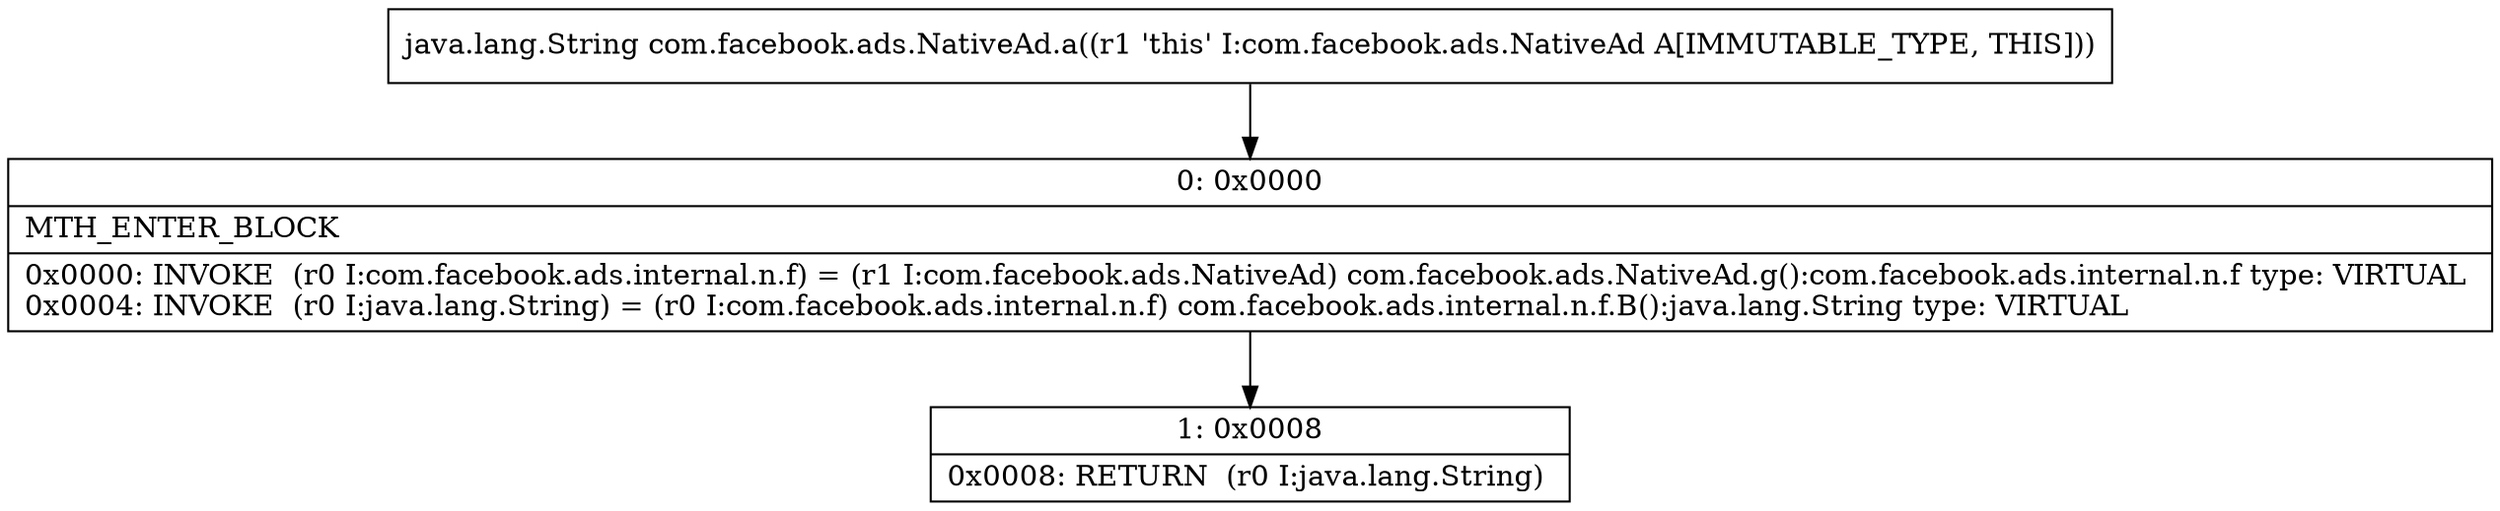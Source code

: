 digraph "CFG forcom.facebook.ads.NativeAd.a()Ljava\/lang\/String;" {
Node_0 [shape=record,label="{0\:\ 0x0000|MTH_ENTER_BLOCK\l|0x0000: INVOKE  (r0 I:com.facebook.ads.internal.n.f) = (r1 I:com.facebook.ads.NativeAd) com.facebook.ads.NativeAd.g():com.facebook.ads.internal.n.f type: VIRTUAL \l0x0004: INVOKE  (r0 I:java.lang.String) = (r0 I:com.facebook.ads.internal.n.f) com.facebook.ads.internal.n.f.B():java.lang.String type: VIRTUAL \l}"];
Node_1 [shape=record,label="{1\:\ 0x0008|0x0008: RETURN  (r0 I:java.lang.String) \l}"];
MethodNode[shape=record,label="{java.lang.String com.facebook.ads.NativeAd.a((r1 'this' I:com.facebook.ads.NativeAd A[IMMUTABLE_TYPE, THIS])) }"];
MethodNode -> Node_0;
Node_0 -> Node_1;
}

